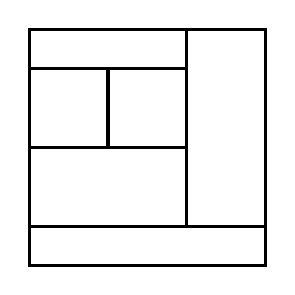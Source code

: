 \begin{tikzpicture}[very thick, scale=.5]
    \draw (0,5) rectangle (4,6);
    \draw (0,3) rectangle (2,5);
    \draw (2,3) rectangle (4,5);
    \draw (0,1) rectangle (4,3);
    \draw (4,1) rectangle (6,6);
    \draw (0,0) rectangle (6,1);
\end{tikzpicture}
